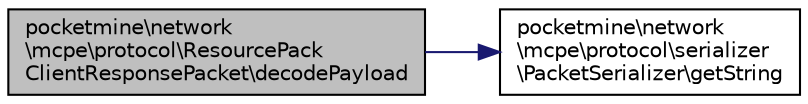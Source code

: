 digraph "pocketmine\network\mcpe\protocol\ResourcePackClientResponsePacket\decodePayload"
{
 // INTERACTIVE_SVG=YES
 // LATEX_PDF_SIZE
  edge [fontname="Helvetica",fontsize="10",labelfontname="Helvetica",labelfontsize="10"];
  node [fontname="Helvetica",fontsize="10",shape=record];
  rankdir="LR";
  Node1 [label="pocketmine\\network\l\\mcpe\\protocol\\ResourcePack\lClientResponsePacket\\decodePayload",height=0.2,width=0.4,color="black", fillcolor="grey75", style="filled", fontcolor="black",tooltip=" "];
  Node1 -> Node2 [color="midnightblue",fontsize="10",style="solid",fontname="Helvetica"];
  Node2 [label="pocketmine\\network\l\\mcpe\\protocol\\serializer\l\\PacketSerializer\\getString",height=0.2,width=0.4,color="black", fillcolor="white", style="filled",URL="$d9/d4e/classpocketmine_1_1network_1_1mcpe_1_1protocol_1_1serializer_1_1_packet_serializer.html#ae1bedf1a79e26eb799fe8e50026560c4",tooltip=" "];
}
